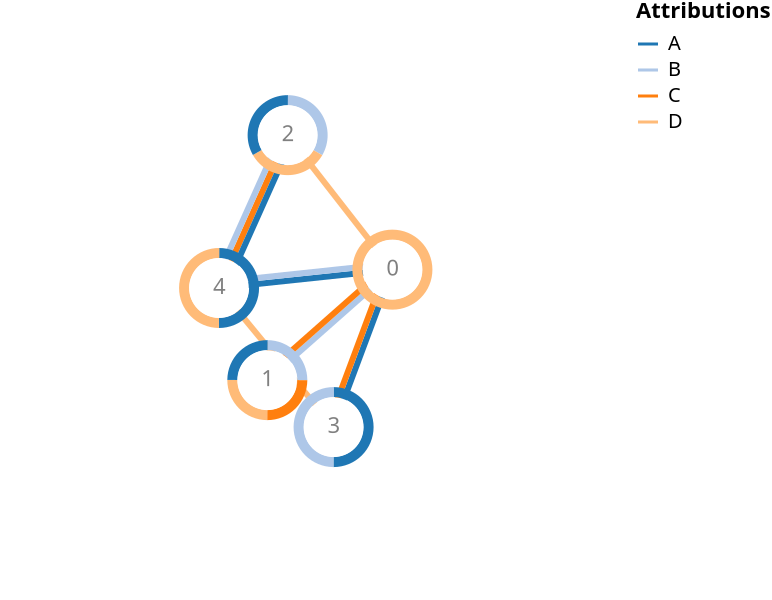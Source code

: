 {
   "$schema": "https://vega.github.io/schema/vega/v5.json",
   "description": "A node-link diagram with force-directed and attributions as arc-segments, multilines.",
   "width": 300,
   "height": 300,
   "padding": 0,
   "signals": [
      {
         "name": "cx",
         "update": "width / 2"
      },
      {
         "name": "cy",
         "update": "height / 2"
      },
      {
         "name": "innerRadius",
         "value": 15
      },
      {
         "name": "bandWidth",
         "value": 5
      },
      {
         "name": "nodeCharge",
         "value": -80
      },
      {
         "name": "linkDistance",
         "value": 80
      },
      {
         "name": "lineWidth",
         "value": 3
      },
      {
         "name": "static",
         "value": true,
         "bind": {
            "input": "checkbox"
         }
      },
      {
         "description": "State variable for active node fix status.",
         "name": "fix",
         "value": false,
         "on": [
            {
               "events": "symbol:mouseout[!event.buttons], window:mouseup",
               "update": "false"
            },
            {
               "events": "symbol:mouseover",
               "update": "fix || true"
            },
            {
               "events": "[symbol:mousedown, window:mouseup] > window:mousemove!",
               "update": "xy()",
               "force": true
            }
         ]
      },
      {
         "description": "Graph node most recently interacted with.",
         "name": "node",
         "value": null,
         "on": [
            {
               "events": "symbol:mouseover",
               "update": "fix === true ? item() : node"
            }
         ]
      },
      {
         "description": "Flag to restart Force simulation upon data changes.",
         "name": "restart",
         "value": false,
         "on": [
            {
               "events": {
                  "signal": "fix"
               },
               "update": "fix && fix.length"
            }
         ]
      }
   ],
   "scales": [
      {
         "name": "color",
         "type": "ordinal",
         "range": {
            "scheme": "category20"
         },
         "domain": {
            "sort": {
               "order": "ascending"
            },
            "fields": [
               {
                  "data": "node-attributions",
                  "field": "attribution"
               },
               {
                  "data": "link-attributions",
                  "field": "attribution"
               }
            ]
         }
      }
   ],
   "legends": [
      {
         "title": "Attributions",
         "stroke": "color",
         "symbolType": "stroke"
      }
   ],
   "marks": [
      {
         "name": "nodes",
         "type": "symbol",
         "zindex": 1,
         "from": {
            "data": "node-data"
         },
         "on": [
            {
               "trigger": "fix",
               "modify": "node",
               "values": "fix === true ? {fx: node.x, fy: node.y} : {fx: fix[0], fy: fix[1]}"
            },
            {
               "trigger": "!fix",
               "modify": "node",
               "values": "{fx: null, fy: null}"
            }
         ],
         "encode": {
            "enter": {
               "fill": {
                  "value": "white"
               },
               "size": {
                  "signal": "2 * (innerRadius+bandWidth+1) * (innerRadius+bandWidth+1)"
               }
            },
            "update": {
               "cursor": {
                  "value": "pointer"
               }
            }
         },
         "transform": [
            {
               "type": "force",
               "iterations": 300,
               "restart": {
                  "signal": "restart"
               },
               "static": {
                  "signal": "static"
               },
               "signal": "force",
               "forces": [
                  {
                     "force": "center",
                     "x": {
                        "signal": "cx"
                     },
                     "y": {
                        "signal": "cy"
                     }
                  },
                  {
                     "force": "collide",
                     "radius": {
                        "signal": "innerRadius+bandWidth"
                     }
                  },
                  {
                     "force": "nbody",
                     "strength": {
                        "signal": "nodeCharge"
                     }
                  },
                  {
                     "force": "link",
                     "links": "link-data",
                     "distance": {
                        "signal": "linkDistance"
                     }
                  }
               ]
            }
         ]
      },
      {
         "name": "links",
         "type": "group",
         "zindex": 0,
         "from": {
            "facet": {
               "data": "link-data",
               "name": "link-facets",
               "groupby": "id"
            }
         },
         "data": [
            {
               "name": "linky-data",
               "source": "link-facets",
               "transform": [
                  {
                     "type": "flatten",
                     "fields": [
                        "attribution"
                     ],
                     "index": "_idx"
                  },
                  {
                     "type": "formula",
                     "as": "weight",
                     "expr": "1"
                  },
                  {
                     "type": "formula",
                     "as": "slot",
                     "expr": "if(datum._idx%2==0, datum._idx/2, -(datum._idx+1)/2)"
                  },
                  {
                     "type": "formula",
                     "as": "idx",
                     "expr": "datum.source.x-datum.target.x"
                  },
                  {
                     "type": "formula",
                     "as": "idy",
                     "expr": "datum.source.y-datum.target.y"
                  },
                  {
                     "type": "formula",
                     "as": "length",
                     "expr": "sqrt(pow(datum.idx, 2) + pow(datum.idy, 2))"
                  },
                  {
                     "type": "formula",
                     "as": "Ax",
                     "expr": "-datum.idy/datum.length"
                  },
                  {
                     "type": "formula",
                     "as": "Ay",
                     "expr": "datum.idx/datum.length"
                  },
                  {
                     "type": "formula",
                     "as": "nx",
                     "expr": "datum.source.x + datum.slot * lineWidth * datum.Ax"
                  },
                  {
                     "type": "formula",
                     "as": "nx2",
                     "expr": "datum.target.x + datum.slot * lineWidth * datum.Ax"
                  },
                  {
                     "type": "formula",
                     "as": "ny",
                     "expr": "datum.source.y + datum.slot * lineWidth * datum.Ay"
                  },
                  {
                     "type": "formula",
                     "as": "ny2",
                     "expr": "datum.target.y + datum.slot * lineWidth * datum.Ay"
                  }
               ]
            }
         ],
         "marks": [
            {
               "type": "rule",
               "name": "lines",
               "from": {
                  "data": "linky-data"
               },
               "encode": {
                  "enter": {
                     "stroke": {
                        "scale": "color",
                        "field": "attribution"
                     },
                     "strokeWidth": {
                        "signal": "lineWidth"
                     }
                  },
                  "update": {
                     "x": {
                        "field": "nx"
                     },
                     "y": {
                        "field": "ny"
                     },
                     "x2": {
                        "field": "nx2"
                     },
                     "y2": {
                        "field": "ny2"
                     }
                  }
               }
            }
         ]
      },
      {
         "name": "nodeHalos",
         "type": "group",
         "from": {
            "facet": {
               "data": "node-attributions",
               "name": "node-facets",
               "groupby": "id"
            }
         },
         "data": [
            {
               "name": "attribution-arcs",
               "source": "node-facets",
               "transform": [
                  {
                     "type": "pie",
                     "field": "weight",
                     "startAngle": 0,
                     "endAngle": 6.29,
                     "sort": true
                  },
                  {
                     "type": "lookup",
                     "from": "nodes",
                     "key": "datum.id",
                     "fields": [
                        "id"
                     ],
                     "values": [
                        "x",
                        "y"
                     ]
                  }
               ]
            }
         ],
         "marks": [
            {
               "type": "arc",
               "from": {
                  "data": "attribution-arcs"
               },
               "encode": {
                  "enter": {
                     "fill": {
                        "scale": "color",
                        "field": "attribution"
                     },
                     "startAngle": {
                        "field": "startAngle"
                     },
                     "endAngle": {
                        "field": "endAngle"
                     },
                     "innerRadius": {
                        "signal": "innerRadius"
                     },
                     "outerRadius": {
                        "signal": "innerRadius+bandWidth"
                     }
                  },
                  "update": {
                     "x": {
                        "field": "x"
                     },
                     "y": {
                        "field": "y"
                     }
                  }
               }
            }
         ]
      },
      {
         "type": "text",
         "name": "labels",
         "zindex": 2,
         "interactive": false,
         "from": {
            "data": "nodes"
         },
         "encode": {
            "enter": {
               "text": {
                  "field": "datum.label"
               },
               "align": {
                  "value": "center"
               },
               "baseline": {
                  "value": "middle"
               }
            },
            "update": {
               "x": {
                  "field": "x"
               },
               "y": {
                  "field": "y"
               },
               "fill": [
                  {
                     "test": "indexof(datum.datum.attribution, '*all*')>=0",
                     "value": "lightgray"
                  },
                  {
                     "value": "gray"
                  }
               ]
            }
         }
      }
   ],
   "data": [
      {
         "name": "node-data",
         "values": [
            {
               "attribution": [
                  "D"
               ],
               "label": 0,
               "id": 0
            },
            {
               "attribution": [
                  "B",
                  "C",
                  "D",
                  "A"
               ],
               "label": 1,
               "id": 1
            },
            {
               "attribution": [
                  "B",
                  "D",
                  "A"
               ],
               "label": 2,
               "id": 2
            },
            {
               "attribution": [
                  "A",
                  "B"
               ],
               "label": 3,
               "id": 3
            },
            {
               "attribution": [
                  "A",
                  "D"
               ],
               "label": 4,
               "id": 4
            }
         ]
      },
      {
         "name": "link-data",
         "values": [
            {
               "attribution": [
                  "B",
                  "C"
               ],
               "source": 0,
               "target": 1
            },
            {
               "attribution": [
                  "D"
               ],
               "source": 0,
               "target": 2
            },
            {
               "attribution": [
                  "A",
                  "C"
               ],
               "source": 0,
               "target": 3
            },
            {
               "attribution": [
                  "A",
                  "B"
               ],
               "source": 0,
               "target": 4
            },
            {
               "attribution": [
                  "C",
                  "B",
                  "A"
               ],
               "source": 2,
               "target": 4
            },
            {
               "attribution": [
                  "D"
               ],
               "source": 3,
               "target": 4
            }
         ]
      },
      {
         "name": "node-attributions",
         "source": "node-data",
         "transform": [
            {
               "type": "flatten",
               "fields": [
                  "attribution"
               ]
            },
            {
               "type": "formula",
               "as": "weight",
               "expr": "1"
            }
         ]
      },
      {
         "name": "link-attributions",
         "source": "link-data",
         "transform": [
            {
               "type": "flatten",
               "fields": [
                  "attribution"
               ],
               "index": "_idx"
            }
         ]
      }
   ]
}